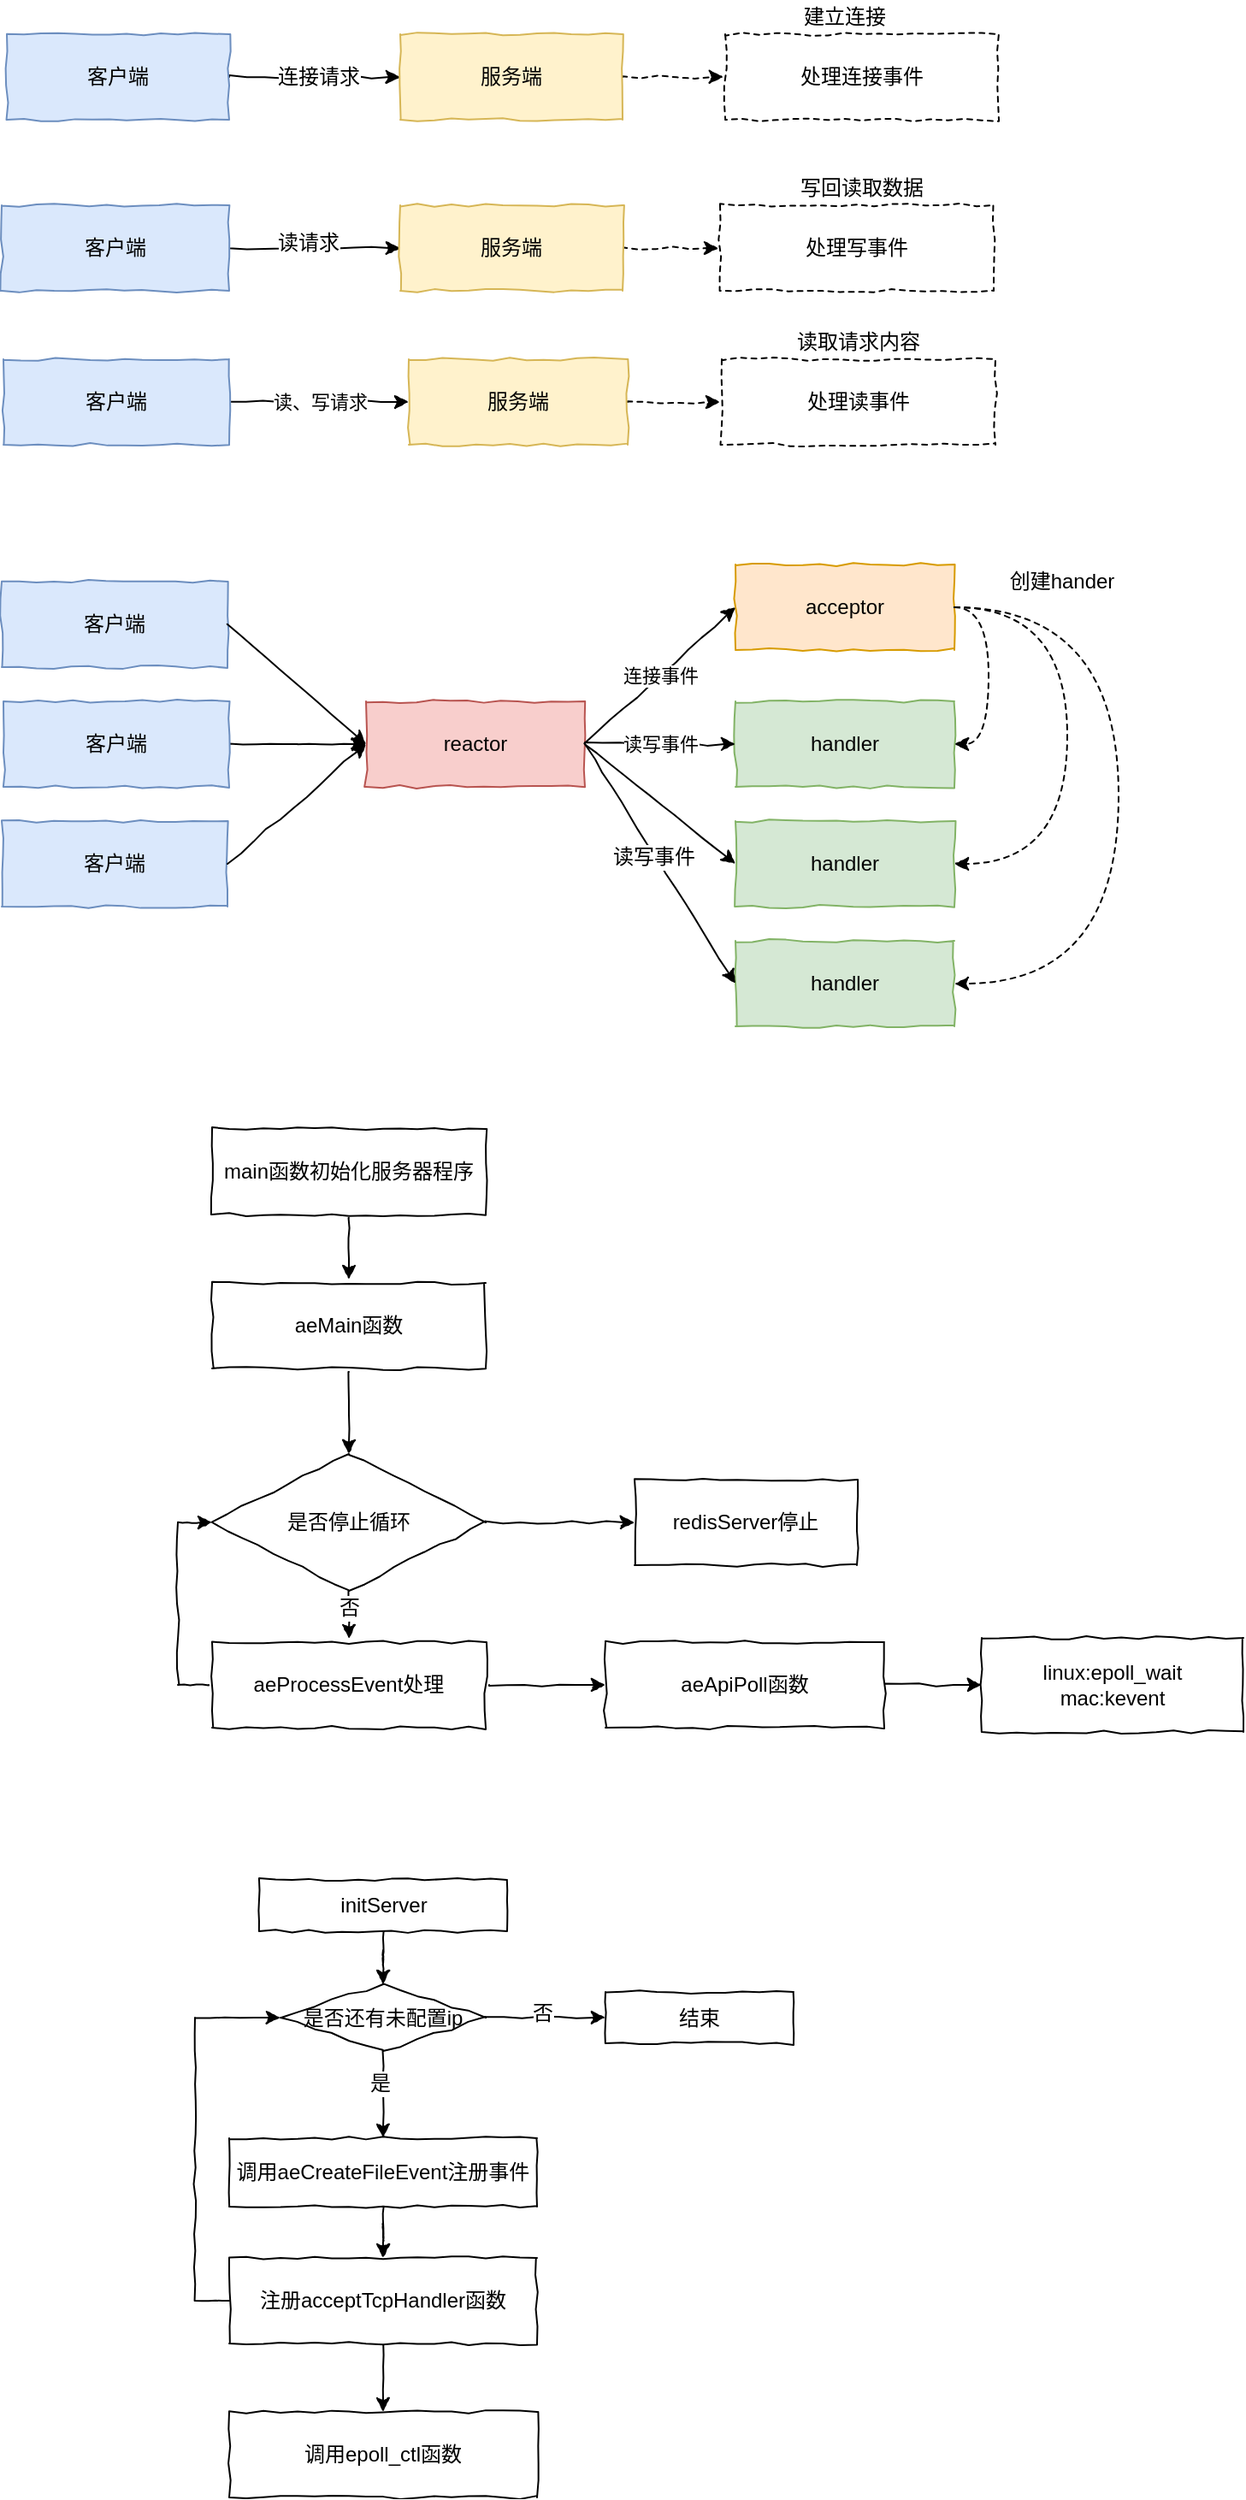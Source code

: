 <mxfile version="12.2.4" pages="1"><diagram id="t0Y_sLKrXTWDEjhyHdri" name="Page-1"><mxGraphModel dx="625" dy="550" grid="1" gridSize="10" guides="1" tooltips="1" connect="1" arrows="1" fold="1" page="1" pageScale="1" pageWidth="827" pageHeight="1169" math="0" shadow="0"><root><mxCell id="0"/><mxCell id="1" parent="0"/><mxCell id="16" style="edgeStyle=orthogonalEdgeStyle;rounded=0;orthogonalLoop=1;jettySize=auto;html=1;exitX=1;exitY=0.5;exitDx=0;exitDy=0;entryX=0;entryY=0.5;entryDx=0;entryDy=0;comic=1;" parent="1" source="2" target="5" edge="1"><mxGeometry relative="1" as="geometry"/></mxCell><mxCell id="24" value="连接请求" style="text;html=1;resizable=0;points=[];align=center;verticalAlign=middle;labelBackgroundColor=#ffffff;" parent="16" vertex="1" connectable="0"><mxGeometry x="0.04" relative="1" as="geometry"><mxPoint as="offset"/></mxGeometry></mxCell><mxCell id="2" value="客户端" style="rounded=0;whiteSpace=wrap;html=1;fillColor=#dae8fc;strokeColor=#6c8ebf;comic=1;" parent="1" vertex="1"><mxGeometry x="50" y="60" width="130" height="50" as="geometry"/></mxCell><mxCell id="3" value="处理连接事件" style="rounded=0;whiteSpace=wrap;html=1;dashed=1;perimeterSpacing=1;comic=1;" parent="1" vertex="1"><mxGeometry x="470" y="60" width="160" height="50" as="geometry"/></mxCell><mxCell id="17" style="edgeStyle=orthogonalEdgeStyle;rounded=0;comic=1;orthogonalLoop=1;jettySize=auto;html=1;exitX=1;exitY=0.5;exitDx=0;exitDy=0;dashed=1;endArrow=classic;endFill=1;" parent="1" source="5" target="3" edge="1"><mxGeometry relative="1" as="geometry"/></mxCell><mxCell id="5" value="服务端" style="rounded=0;whiteSpace=wrap;html=1;fillColor=#fff2cc;strokeColor=#d6b656;comic=1;" parent="1" vertex="1"><mxGeometry x="280" y="60" width="130" height="50" as="geometry"/></mxCell><mxCell id="19" style="edgeStyle=orthogonalEdgeStyle;rounded=0;comic=1;orthogonalLoop=1;jettySize=auto;html=1;exitX=1;exitY=0.5;exitDx=0;exitDy=0;entryX=0;entryY=0.5;entryDx=0;entryDy=0;" parent="1" source="10" target="12" edge="1"><mxGeometry relative="1" as="geometry"/></mxCell><mxCell id="23" value="读请求" style="text;html=1;resizable=0;points=[];align=center;verticalAlign=middle;labelBackgroundColor=#ffffff;" parent="19" vertex="1" connectable="0"><mxGeometry x="-0.08" y="3" relative="1" as="geometry"><mxPoint as="offset"/></mxGeometry></mxCell><mxCell id="10" value="客户端" style="rounded=0;whiteSpace=wrap;html=1;fillColor=#dae8fc;strokeColor=#6c8ebf;comic=1;" parent="1" vertex="1"><mxGeometry x="47" y="160" width="133" height="50" as="geometry"/></mxCell><mxCell id="11" value="处理写事件" style="rounded=0;whiteSpace=wrap;html=1;dashed=1;perimeterSpacing=1;comic=1;" parent="1" vertex="1"><mxGeometry x="467" y="160" width="160" height="50" as="geometry"/></mxCell><mxCell id="18" style="edgeStyle=orthogonalEdgeStyle;rounded=0;comic=1;orthogonalLoop=1;jettySize=auto;html=1;entryX=0;entryY=0.5;entryDx=0;entryDy=0;dashed=1;" parent="1" source="12" target="11" edge="1"><mxGeometry relative="1" as="geometry"/></mxCell><mxCell id="12" value="服务端" style="rounded=0;whiteSpace=wrap;html=1;fillColor=#fff2cc;strokeColor=#d6b656;comic=1;" parent="1" vertex="1"><mxGeometry x="280" y="160" width="130" height="50" as="geometry"/></mxCell><mxCell id="20" value="读、写请求" style="edgeStyle=orthogonalEdgeStyle;rounded=0;comic=1;orthogonalLoop=1;jettySize=auto;html=1;exitX=1;exitY=0.5;exitDx=0;exitDy=0;entryX=0;entryY=0.5;entryDx=0;entryDy=0;" parent="1" source="13" target="15" edge="1"><mxGeometry relative="1" as="geometry"/></mxCell><mxCell id="13" value="客户端" style="rounded=0;whiteSpace=wrap;html=1;fillColor=#dae8fc;strokeColor=#6c8ebf;comic=1;" parent="1" vertex="1"><mxGeometry x="48" y="250" width="132" height="50" as="geometry"/></mxCell><mxCell id="14" value="处理读事件" style="rounded=0;whiteSpace=wrap;html=1;dashed=1;perimeterSpacing=1;comic=1;" parent="1" vertex="1"><mxGeometry x="468" y="250" width="160" height="50" as="geometry"/></mxCell><mxCell id="21" style="edgeStyle=orthogonalEdgeStyle;rounded=0;comic=1;orthogonalLoop=1;jettySize=auto;html=1;dashed=1;" parent="1" source="15" target="14" edge="1"><mxGeometry relative="1" as="geometry"/></mxCell><mxCell id="15" value="服务端" style="rounded=0;whiteSpace=wrap;html=1;fillColor=#fff2cc;strokeColor=#d6b656;comic=1;" parent="1" vertex="1"><mxGeometry x="285" y="250" width="128" height="50" as="geometry"/></mxCell><mxCell id="25" value="建立连接" style="text;html=1;strokeColor=none;fillColor=none;align=center;verticalAlign=middle;whiteSpace=wrap;rounded=0;dashed=1;comic=1;" parent="1" vertex="1"><mxGeometry x="510" y="40" width="60" height="20" as="geometry"/></mxCell><mxCell id="26" value="写回读取数据" style="text;html=1;strokeColor=none;fillColor=none;align=center;verticalAlign=middle;whiteSpace=wrap;rounded=0;dashed=1;comic=1;" parent="1" vertex="1"><mxGeometry x="510" y="140" width="80" height="20" as="geometry"/></mxCell><mxCell id="27" value="读取请求内容" style="text;html=1;resizable=0;points=[];autosize=1;align=left;verticalAlign=top;spacingTop=-4;" parent="1" vertex="1"><mxGeometry x="510" y="230" width="90" height="20" as="geometry"/></mxCell><mxCell id="49" value="" style="group" parent="1" vertex="1" connectable="0"><mxGeometry x="47" y="365" width="660" height="275" as="geometry"/></mxCell><mxCell id="28" value="客户端" style="rounded=0;whiteSpace=wrap;html=1;fillColor=#dae8fc;strokeColor=#6c8ebf;comic=1;" parent="49" vertex="1"><mxGeometry y="15" width="132" height="50" as="geometry"/></mxCell><mxCell id="33" style="edgeStyle=orthogonalEdgeStyle;rounded=0;comic=1;orthogonalLoop=1;jettySize=auto;html=1;exitX=1;exitY=0.5;exitDx=0;exitDy=0;endArrow=classic;endFill=1;" parent="49" source="29" edge="1"><mxGeometry relative="1" as="geometry"><mxPoint x="213" y="110" as="targetPoint"/></mxGeometry></mxCell><mxCell id="29" value="客户端" style="rounded=0;whiteSpace=wrap;html=1;fillColor=#dae8fc;strokeColor=#6c8ebf;comic=1;" parent="49" vertex="1"><mxGeometry x="1" y="85" width="132" height="50" as="geometry"/></mxCell><mxCell id="30" value="客户端" style="rounded=0;whiteSpace=wrap;html=1;fillColor=#dae8fc;strokeColor=#6c8ebf;comic=1;" parent="49" vertex="1"><mxGeometry y="155" width="132" height="50" as="geometry"/></mxCell><mxCell id="31" value="reactor" style="rounded=0;whiteSpace=wrap;html=1;fillColor=#f8cecc;strokeColor=#b85450;comic=1;" parent="49" vertex="1"><mxGeometry x="213" y="85" width="128" height="50" as="geometry"/></mxCell><mxCell id="32" style="rounded=0;comic=1;orthogonalLoop=1;jettySize=auto;html=1;exitX=1;exitY=0.5;exitDx=0;exitDy=0;entryX=0;entryY=0.5;entryDx=0;entryDy=0;endArrow=classic;endFill=1;" parent="49" source="28" target="31" edge="1"><mxGeometry relative="1" as="geometry"/></mxCell><mxCell id="35" style="rounded=0;comic=1;orthogonalLoop=1;jettySize=auto;html=1;exitX=1;exitY=0.5;exitDx=0;exitDy=0;entryX=0;entryY=0.5;entryDx=0;entryDy=0;endArrow=classic;endFill=1;" parent="49" source="30" target="31" edge="1"><mxGeometry relative="1" as="geometry"/></mxCell><mxCell id="36" value="acceptor" style="rounded=0;whiteSpace=wrap;html=1;comic=1;fillColor=#ffe6cc;strokeColor=#d79b00;" parent="49" vertex="1"><mxGeometry x="429" y="5" width="128" height="50" as="geometry"/></mxCell><mxCell id="40" value="连接事件" style="edgeStyle=none;rounded=0;comic=1;orthogonalLoop=1;jettySize=auto;html=1;exitX=1;exitY=0.5;exitDx=0;exitDy=0;entryX=0;entryY=0.5;entryDx=0;entryDy=0;endArrow=classic;endFill=1;" parent="49" source="31" target="36" edge="1"><mxGeometry relative="1" as="geometry"/></mxCell><mxCell id="37" value="handler" style="rounded=0;whiteSpace=wrap;html=1;comic=1;fillColor=#d5e8d4;strokeColor=#82b366;" parent="49" vertex="1"><mxGeometry x="429" y="85" width="128" height="50" as="geometry"/></mxCell><mxCell id="41" value="读写事件" style="edgeStyle=none;rounded=0;comic=1;orthogonalLoop=1;jettySize=auto;html=1;exitX=1;exitY=0.5;exitDx=0;exitDy=0;entryX=0;entryY=0.5;entryDx=0;entryDy=0;endArrow=classic;endFill=1;" parent="49" source="31" target="37" edge="1"><mxGeometry relative="1" as="geometry"/></mxCell><mxCell id="45" style="edgeStyle=orthogonalEdgeStyle;rounded=0;comic=1;orthogonalLoop=1;jettySize=auto;html=1;exitX=1;exitY=0.5;exitDx=0;exitDy=0;entryX=1;entryY=0.5;entryDx=0;entryDy=0;endArrow=classic;endFill=1;curved=1;dashed=1;" parent="49" source="36" target="37" edge="1"><mxGeometry relative="1" as="geometry"/></mxCell><mxCell id="38" value="handler" style="rounded=0;whiteSpace=wrap;html=1;comic=1;fillColor=#d5e8d4;strokeColor=#82b366;" parent="49" vertex="1"><mxGeometry x="429" y="225" width="128" height="50" as="geometry"/></mxCell><mxCell id="43" style="edgeStyle=none;rounded=0;comic=1;orthogonalLoop=1;jettySize=auto;html=1;exitX=1;exitY=0.5;exitDx=0;exitDy=0;entryX=0;entryY=0.5;entryDx=0;entryDy=0;endArrow=classic;endFill=1;" parent="49" source="31" target="38" edge="1"><mxGeometry relative="1" as="geometry"/></mxCell><mxCell id="44" value="读写事件" style="text;html=1;resizable=0;points=[];align=center;verticalAlign=middle;labelBackgroundColor=#ffffff;" parent="43" vertex="1" connectable="0"><mxGeometry x="-0.077" y="-1" relative="1" as="geometry"><mxPoint as="offset"/></mxGeometry></mxCell><mxCell id="47" style="edgeStyle=orthogonalEdgeStyle;curved=1;rounded=0;comic=1;orthogonalLoop=1;jettySize=auto;html=1;exitX=1;exitY=0.5;exitDx=0;exitDy=0;entryX=1;entryY=0.5;entryDx=0;entryDy=0;dashed=1;endArrow=classic;endFill=1;" parent="49" source="36" target="38" edge="1"><mxGeometry relative="1" as="geometry"><Array as="points"><mxPoint x="653" y="30"/><mxPoint x="653" y="250"/></Array></mxGeometry></mxCell><mxCell id="39" value="handler" style="rounded=0;whiteSpace=wrap;html=1;comic=1;fillColor=#d5e8d4;strokeColor=#82b366;" parent="49" vertex="1"><mxGeometry x="429" y="155" width="128" height="50" as="geometry"/></mxCell><mxCell id="42" style="edgeStyle=none;rounded=0;comic=1;orthogonalLoop=1;jettySize=auto;html=1;exitX=1;exitY=0.5;exitDx=0;exitDy=0;entryX=0;entryY=0.5;entryDx=0;entryDy=0;endArrow=classic;endFill=1;" parent="49" source="31" target="39" edge="1"><mxGeometry relative="1" as="geometry"/></mxCell><mxCell id="46" style="edgeStyle=orthogonalEdgeStyle;curved=1;rounded=0;comic=1;orthogonalLoop=1;jettySize=auto;html=1;exitX=1;exitY=0.5;exitDx=0;exitDy=0;entryX=1;entryY=0.5;entryDx=0;entryDy=0;dashed=1;endArrow=classic;endFill=1;" parent="49" source="36" target="39" edge="1"><mxGeometry relative="1" as="geometry"><Array as="points"><mxPoint x="623" y="30"/><mxPoint x="623" y="180"/></Array></mxGeometry></mxCell><mxCell id="48" value="创建hander" style="text;html=1;strokeColor=none;fillColor=none;align=center;verticalAlign=middle;whiteSpace=wrap;rounded=0;dashed=1;comic=1;" parent="49" vertex="1"><mxGeometry x="580" width="80" height="30" as="geometry"/></mxCell><mxCell id="61" style="edgeStyle=orthogonalEdgeStyle;rounded=0;comic=1;orthogonalLoop=1;jettySize=auto;html=1;exitX=0.5;exitY=1;exitDx=0;exitDy=0;" parent="1" source="50" target="52" edge="1"><mxGeometry relative="1" as="geometry"/></mxCell><mxCell id="50" value="main函数初始化服务器程序" style="rounded=0;whiteSpace=wrap;html=1;perimeterSpacing=2;gradientColor=#ffffff;gradientDirection=south;comic=1;" parent="1" vertex="1"><mxGeometry x="170" y="700" width="160" height="50" as="geometry"/></mxCell><mxCell id="62" style="edgeStyle=orthogonalEdgeStyle;rounded=0;comic=1;orthogonalLoop=1;jettySize=auto;html=1;exitX=0.5;exitY=1;exitDx=0;exitDy=0;" parent="1" source="52" target="55" edge="1"><mxGeometry relative="1" as="geometry"/></mxCell><mxCell id="52" value="aeMain函数" style="rounded=0;whiteSpace=wrap;html=1;perimeterSpacing=2;gradientColor=#ffffff;gradientDirection=south;comic=1;" parent="1" vertex="1"><mxGeometry x="170" y="790" width="160" height="50" as="geometry"/></mxCell><mxCell id="63" style="edgeStyle=orthogonalEdgeStyle;rounded=0;comic=1;orthogonalLoop=1;jettySize=auto;html=1;exitX=0.5;exitY=1;exitDx=0;exitDy=0;entryX=0.5;entryY=0;entryDx=0;entryDy=0;" parent="1" source="55" target="56" edge="1"><mxGeometry relative="1" as="geometry"/></mxCell><mxCell id="67" value="否" style="text;html=1;resizable=0;points=[];align=center;verticalAlign=middle;labelBackgroundColor=#ffffff;" parent="63" vertex="1" connectable="0"><mxGeometry x="-0.286" relative="1" as="geometry"><mxPoint as="offset"/></mxGeometry></mxCell><mxCell id="69" style="edgeStyle=orthogonalEdgeStyle;rounded=0;comic=1;orthogonalLoop=1;jettySize=auto;html=1;exitX=1;exitY=0.5;exitDx=0;exitDy=0;" parent="1" source="55" target="68" edge="1"><mxGeometry relative="1" as="geometry"/></mxCell><mxCell id="55" value="是否停止循环" style="rhombus;whiteSpace=wrap;html=1;comic=1;gradientColor=#ffffff;" parent="1" vertex="1"><mxGeometry x="170" y="890" width="160" height="80" as="geometry"/></mxCell><mxCell id="60" style="edgeStyle=orthogonalEdgeStyle;rounded=0;orthogonalLoop=1;jettySize=auto;html=1;exitX=1;exitY=0.5;exitDx=0;exitDy=0;entryX=0;entryY=0.5;entryDx=0;entryDy=0;comic=1;" parent="1" source="56" target="57" edge="1"><mxGeometry relative="1" as="geometry"/></mxCell><mxCell id="65" style="edgeStyle=orthogonalEdgeStyle;rounded=0;comic=1;orthogonalLoop=1;jettySize=auto;html=1;exitX=0;exitY=0.5;exitDx=0;exitDy=0;entryX=0;entryY=0.5;entryDx=0;entryDy=0;" parent="1" source="56" target="55" edge="1"><mxGeometry relative="1" as="geometry"><Array as="points"><mxPoint x="150" y="1025"/><mxPoint x="150" y="930"/></Array></mxGeometry></mxCell><mxCell id="56" value="aeProcessEvent处理" style="rounded=0;whiteSpace=wrap;html=1;perimeterSpacing=2;gradientColor=#ffffff;gradientDirection=south;comic=1;" parent="1" vertex="1"><mxGeometry x="170" y="1000" width="160" height="50" as="geometry"/></mxCell><mxCell id="59" style="edgeStyle=orthogonalEdgeStyle;rounded=0;orthogonalLoop=1;jettySize=auto;html=1;exitX=1;exitY=0.5;exitDx=0;exitDy=0;entryX=0;entryY=0.5;entryDx=0;entryDy=0;comic=1;" parent="1" source="57" target="58" edge="1"><mxGeometry relative="1" as="geometry"/></mxCell><mxCell id="57" value="aeApiPoll函数" style="rounded=0;whiteSpace=wrap;html=1;comic=1;gradientColor=#ffffff;" parent="1" vertex="1"><mxGeometry x="400" y="1000" width="163" height="50" as="geometry"/></mxCell><mxCell id="58" value="linux:epoll_wait&lt;br&gt;mac:kevent" style="rounded=0;whiteSpace=wrap;html=1;comic=1;gradientColor=#ffffff;" parent="1" vertex="1"><mxGeometry x="620" y="997.5" width="153" height="55" as="geometry"/></mxCell><mxCell id="68" value="redisServer停止" style="rounded=0;whiteSpace=wrap;html=1;comic=1;gradientColor=#ffffff;" parent="1" vertex="1"><mxGeometry x="417" y="905" width="130" height="50" as="geometry"/></mxCell><mxCell id="72" style="edgeStyle=orthogonalEdgeStyle;rounded=0;comic=1;orthogonalLoop=1;jettySize=auto;html=1;exitX=0.5;exitY=1;exitDx=0;exitDy=0;" edge="1" parent="1" source="70" target="73"><mxGeometry relative="1" as="geometry"><mxPoint x="255" y="1180" as="targetPoint"/></mxGeometry></mxCell><mxCell id="70" value="initServer" style="rounded=0;whiteSpace=wrap;html=1;comic=1;gradientColor=#ffffff;" vertex="1" parent="1"><mxGeometry x="197.5" y="1139" width="145" height="30" as="geometry"/></mxCell><mxCell id="76" style="edgeStyle=orthogonalEdgeStyle;rounded=0;comic=1;orthogonalLoop=1;jettySize=auto;html=1;exitX=1;exitY=0.5;exitDx=0;exitDy=0;entryX=0;entryY=0.5;entryDx=0;entryDy=0;" edge="1" parent="1" source="73" target="75"><mxGeometry relative="1" as="geometry"/></mxCell><mxCell id="77" value="否" style="text;html=1;resizable=0;points=[];align=center;verticalAlign=middle;labelBackgroundColor=#ffffff;" vertex="1" connectable="0" parent="76"><mxGeometry x="-0.067" y="3" relative="1" as="geometry"><mxPoint as="offset"/></mxGeometry></mxCell><mxCell id="79" style="edgeStyle=orthogonalEdgeStyle;rounded=0;comic=1;orthogonalLoop=1;jettySize=auto;html=1;exitX=0.5;exitY=1;exitDx=0;exitDy=0;" edge="1" parent="1" source="73" target="78"><mxGeometry relative="1" as="geometry"/></mxCell><mxCell id="85" value="是" style="text;html=1;resizable=0;points=[];align=center;verticalAlign=middle;labelBackgroundColor=#ffffff;" vertex="1" connectable="0" parent="79"><mxGeometry x="-0.255" y="-2" relative="1" as="geometry"><mxPoint as="offset"/></mxGeometry></mxCell><mxCell id="73" value="是否还有未配置ip" style="rhombus;whiteSpace=wrap;html=1;comic=1;gradientColor=#ffffff;" vertex="1" parent="1"><mxGeometry x="210" y="1200" width="120" height="39" as="geometry"/></mxCell><mxCell id="75" value="结束" style="rounded=0;whiteSpace=wrap;html=1;comic=1;gradientColor=#ffffff;" vertex="1" parent="1"><mxGeometry x="400" y="1204.5" width="110" height="30" as="geometry"/></mxCell><mxCell id="81" style="edgeStyle=orthogonalEdgeStyle;rounded=0;comic=1;orthogonalLoop=1;jettySize=auto;html=1;exitX=0.5;exitY=1;exitDx=0;exitDy=0;" edge="1" parent="1" source="78" target="80"><mxGeometry relative="1" as="geometry"/></mxCell><mxCell id="78" value="调用aeCreateFileEvent注册事件" style="rounded=0;whiteSpace=wrap;html=1;comic=1;gradientColor=#ffffff;" vertex="1" parent="1"><mxGeometry x="180" y="1290" width="180" height="40" as="geometry"/></mxCell><mxCell id="83" value="" style="edgeStyle=orthogonalEdgeStyle;rounded=0;comic=1;orthogonalLoop=1;jettySize=auto;html=1;" edge="1" parent="1" source="80" target="82"><mxGeometry relative="1" as="geometry"/></mxCell><mxCell id="84" style="edgeStyle=orthogonalEdgeStyle;rounded=0;comic=1;orthogonalLoop=1;jettySize=auto;html=1;exitX=0;exitY=0.5;exitDx=0;exitDy=0;entryX=0;entryY=0.5;entryDx=0;entryDy=0;" edge="1" parent="1" source="80" target="73"><mxGeometry relative="1" as="geometry"/></mxCell><mxCell id="80" value="注册acceptTcpHandler函数" style="rounded=0;whiteSpace=wrap;html=1;comic=1;gradientColor=#ffffff;" vertex="1" parent="1"><mxGeometry x="180" y="1360" width="180" height="50" as="geometry"/></mxCell><mxCell id="82" value="调用epoll_ctl函数" style="rounded=0;whiteSpace=wrap;html=1;comic=1;gradientColor=#ffffff;" vertex="1" parent="1"><mxGeometry x="180" y="1450" width="180" height="50" as="geometry"/></mxCell></root></mxGraphModel></diagram></mxfile>